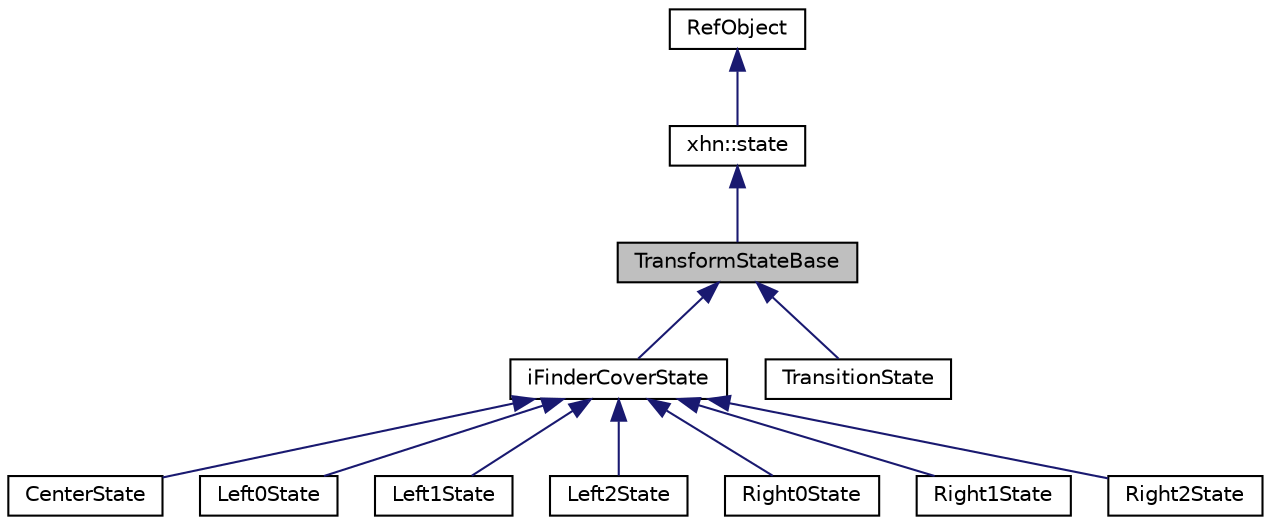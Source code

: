 digraph "TransformStateBase"
{
  edge [fontname="Helvetica",fontsize="10",labelfontname="Helvetica",labelfontsize="10"];
  node [fontname="Helvetica",fontsize="10",shape=record];
  Node1 [label="TransformStateBase",height=0.2,width=0.4,color="black", fillcolor="grey75", style="filled", fontcolor="black"];
  Node2 -> Node1 [dir="back",color="midnightblue",fontsize="10",style="solid",fontname="Helvetica"];
  Node2 [label="xhn::state",height=0.2,width=0.4,color="black", fillcolor="white", style="filled",URL="$classxhn_1_1state.html",tooltip="state "];
  Node3 -> Node2 [dir="back",color="midnightblue",fontsize="10",style="solid",fontname="Helvetica"];
  Node3 [label="RefObject",height=0.2,width=0.4,color="black", fillcolor="white", style="filled",URL="$class_ref_object.html"];
  Node1 -> Node4 [dir="back",color="midnightblue",fontsize="10",style="solid",fontname="Helvetica"];
  Node4 [label="iFinderCoverState",height=0.2,width=0.4,color="black", fillcolor="white", style="filled",URL="$classi_finder_cover_state.html"];
  Node4 -> Node5 [dir="back",color="midnightblue",fontsize="10",style="solid",fontname="Helvetica"];
  Node5 [label="CenterState",height=0.2,width=0.4,color="black", fillcolor="white", style="filled",URL="$class_center_state.html"];
  Node4 -> Node6 [dir="back",color="midnightblue",fontsize="10",style="solid",fontname="Helvetica"];
  Node6 [label="Left0State",height=0.2,width=0.4,color="black", fillcolor="white", style="filled",URL="$class_left0_state.html"];
  Node4 -> Node7 [dir="back",color="midnightblue",fontsize="10",style="solid",fontname="Helvetica"];
  Node7 [label="Left1State",height=0.2,width=0.4,color="black", fillcolor="white", style="filled",URL="$class_left1_state.html"];
  Node4 -> Node8 [dir="back",color="midnightblue",fontsize="10",style="solid",fontname="Helvetica"];
  Node8 [label="Left2State",height=0.2,width=0.4,color="black", fillcolor="white", style="filled",URL="$class_left2_state.html"];
  Node4 -> Node9 [dir="back",color="midnightblue",fontsize="10",style="solid",fontname="Helvetica"];
  Node9 [label="Right0State",height=0.2,width=0.4,color="black", fillcolor="white", style="filled",URL="$class_right0_state.html"];
  Node4 -> Node10 [dir="back",color="midnightblue",fontsize="10",style="solid",fontname="Helvetica"];
  Node10 [label="Right1State",height=0.2,width=0.4,color="black", fillcolor="white", style="filled",URL="$class_right1_state.html"];
  Node4 -> Node11 [dir="back",color="midnightblue",fontsize="10",style="solid",fontname="Helvetica"];
  Node11 [label="Right2State",height=0.2,width=0.4,color="black", fillcolor="white", style="filled",URL="$class_right2_state.html"];
  Node1 -> Node12 [dir="back",color="midnightblue",fontsize="10",style="solid",fontname="Helvetica"];
  Node12 [label="TransitionState",height=0.2,width=0.4,color="black", fillcolor="white", style="filled",URL="$class_transition_state.html"];
}
